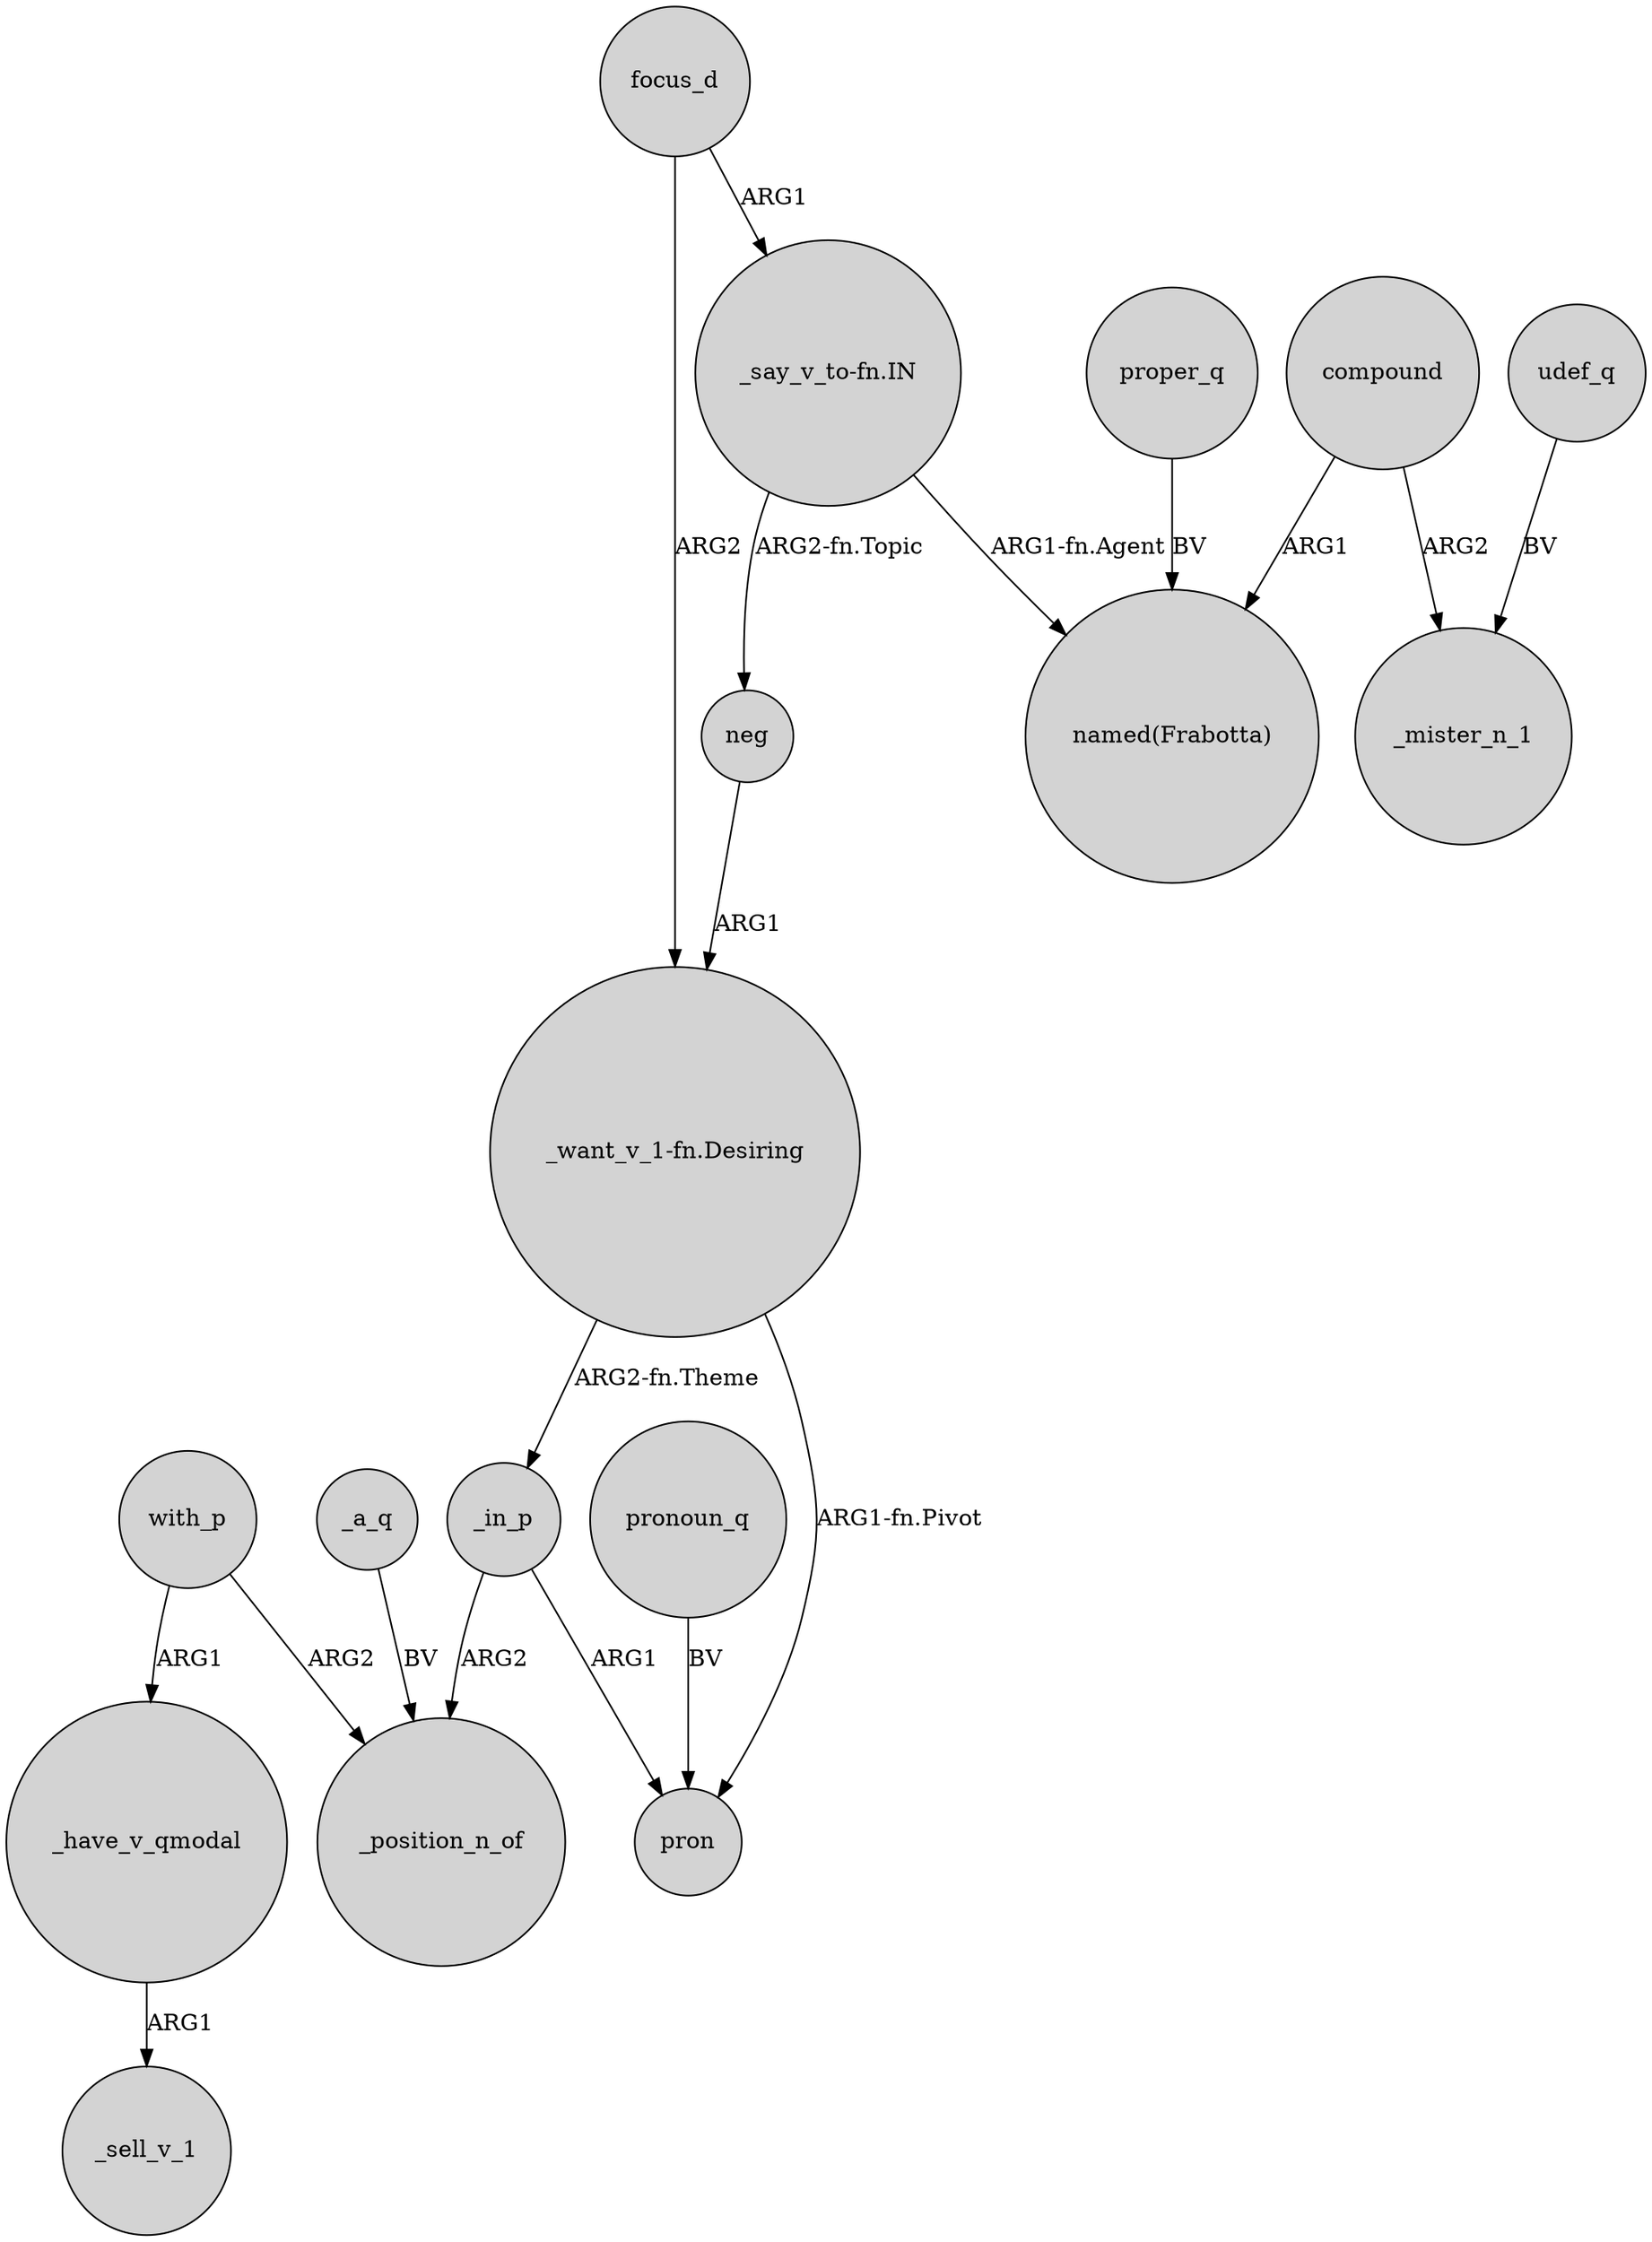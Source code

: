 digraph {
	node [shape=circle style=filled]
	with_p -> _have_v_qmodal [label=ARG1]
	"_want_v_1-fn.Desiring" -> pron [label="ARG1-fn.Pivot"]
	with_p -> _position_n_of [label=ARG2]
	udef_q -> _mister_n_1 [label=BV]
	focus_d -> "_want_v_1-fn.Desiring" [label=ARG2]
	"_say_v_to-fn.IN" -> "named(Frabotta)" [label="ARG1-fn.Agent"]
	_a_q -> _position_n_of [label=BV]
	"_say_v_to-fn.IN" -> neg [label="ARG2-fn.Topic"]
	_in_p -> pron [label=ARG1]
	_have_v_qmodal -> _sell_v_1 [label=ARG1]
	_in_p -> _position_n_of [label=ARG2]
	compound -> _mister_n_1 [label=ARG2]
	neg -> "_want_v_1-fn.Desiring" [label=ARG1]
	"_want_v_1-fn.Desiring" -> _in_p [label="ARG2-fn.Theme"]
	compound -> "named(Frabotta)" [label=ARG1]
	focus_d -> "_say_v_to-fn.IN" [label=ARG1]
	proper_q -> "named(Frabotta)" [label=BV]
	pronoun_q -> pron [label=BV]
}
